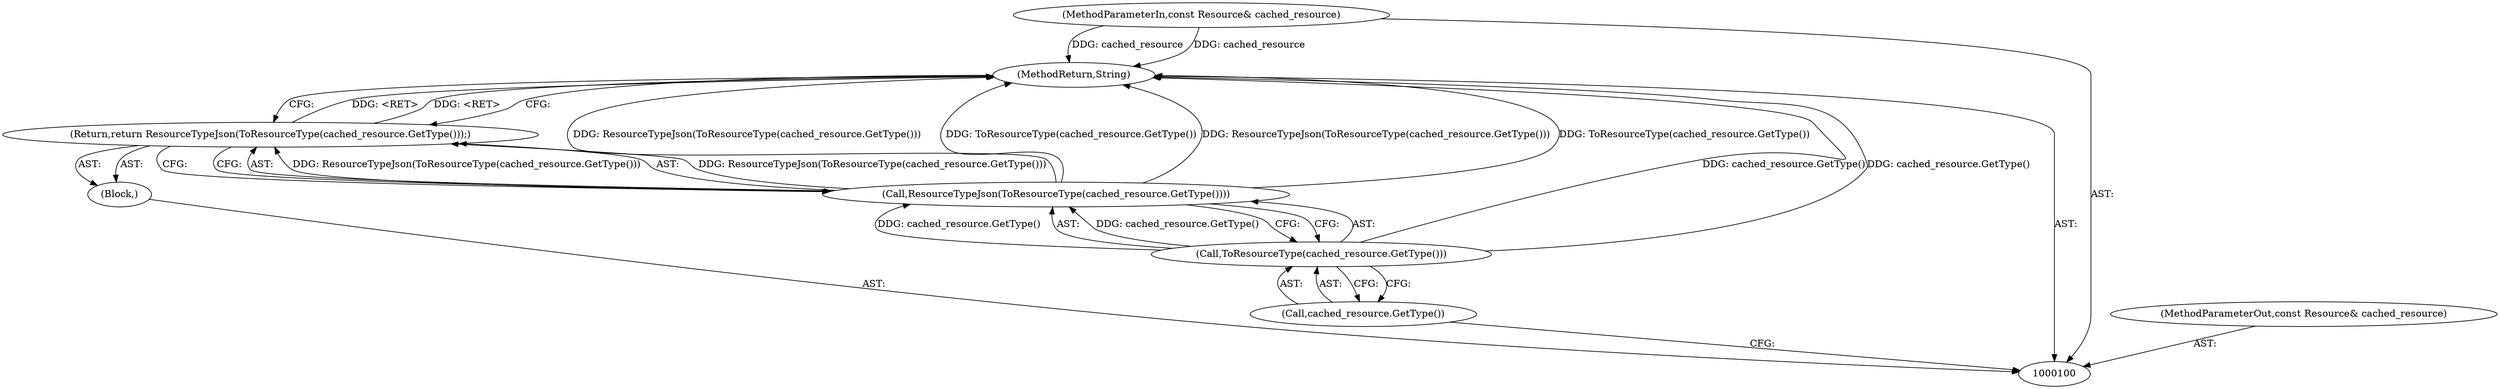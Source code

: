 digraph "0_Chrome_1c40f9042ae2d6ee7483d72998aabb5e73b2ff60_4" {
"1000107" [label="(MethodReturn,String)"];
"1000102" [label="(Block,)"];
"1000101" [label="(MethodParameterIn,const Resource& cached_resource)"];
"1000123" [label="(MethodParameterOut,const Resource& cached_resource)"];
"1000103" [label="(Return,return ResourceTypeJson(ToResourceType(cached_resource.GetType()));)"];
"1000105" [label="(Call,ToResourceType(cached_resource.GetType()))"];
"1000106" [label="(Call,cached_resource.GetType())"];
"1000104" [label="(Call,ResourceTypeJson(ToResourceType(cached_resource.GetType())))"];
"1000107" -> "1000100"  [label="AST: "];
"1000107" -> "1000103"  [label="CFG: "];
"1000103" -> "1000107"  [label="DDG: <RET>"];
"1000104" -> "1000107"  [label="DDG: ResourceTypeJson(ToResourceType(cached_resource.GetType()))"];
"1000104" -> "1000107"  [label="DDG: ToResourceType(cached_resource.GetType())"];
"1000105" -> "1000107"  [label="DDG: cached_resource.GetType()"];
"1000101" -> "1000107"  [label="DDG: cached_resource"];
"1000102" -> "1000100"  [label="AST: "];
"1000103" -> "1000102"  [label="AST: "];
"1000101" -> "1000100"  [label="AST: "];
"1000101" -> "1000107"  [label="DDG: cached_resource"];
"1000123" -> "1000100"  [label="AST: "];
"1000103" -> "1000102"  [label="AST: "];
"1000103" -> "1000104"  [label="CFG: "];
"1000104" -> "1000103"  [label="AST: "];
"1000107" -> "1000103"  [label="CFG: "];
"1000103" -> "1000107"  [label="DDG: <RET>"];
"1000104" -> "1000103"  [label="DDG: ResourceTypeJson(ToResourceType(cached_resource.GetType()))"];
"1000105" -> "1000104"  [label="AST: "];
"1000105" -> "1000106"  [label="CFG: "];
"1000106" -> "1000105"  [label="AST: "];
"1000104" -> "1000105"  [label="CFG: "];
"1000105" -> "1000107"  [label="DDG: cached_resource.GetType()"];
"1000105" -> "1000104"  [label="DDG: cached_resource.GetType()"];
"1000106" -> "1000105"  [label="AST: "];
"1000106" -> "1000100"  [label="CFG: "];
"1000105" -> "1000106"  [label="CFG: "];
"1000104" -> "1000103"  [label="AST: "];
"1000104" -> "1000105"  [label="CFG: "];
"1000105" -> "1000104"  [label="AST: "];
"1000103" -> "1000104"  [label="CFG: "];
"1000104" -> "1000107"  [label="DDG: ResourceTypeJson(ToResourceType(cached_resource.GetType()))"];
"1000104" -> "1000107"  [label="DDG: ToResourceType(cached_resource.GetType())"];
"1000104" -> "1000103"  [label="DDG: ResourceTypeJson(ToResourceType(cached_resource.GetType()))"];
"1000105" -> "1000104"  [label="DDG: cached_resource.GetType()"];
}
